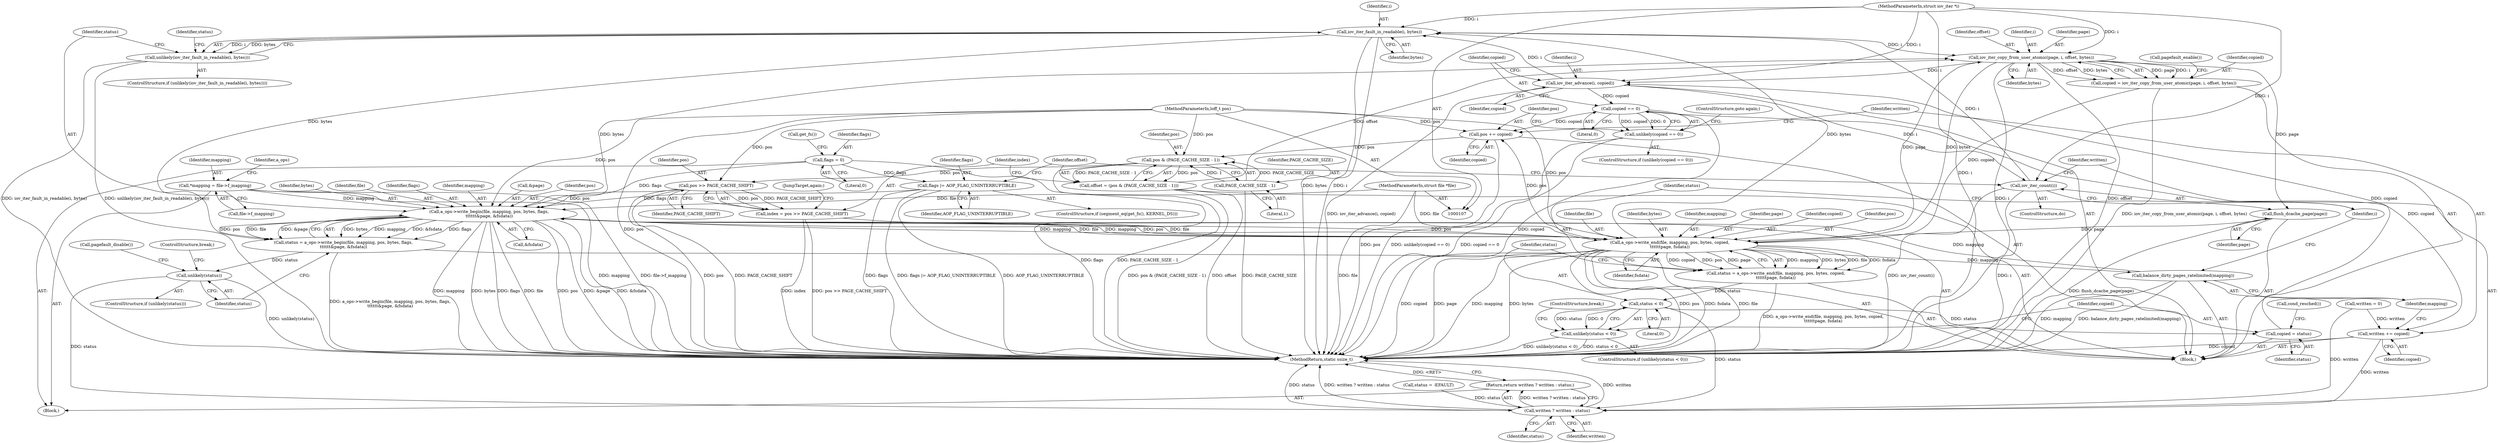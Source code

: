 digraph "0_linux_124d3b7041f9a0ca7c43a6293e1cae4576c32fd5_0@API" {
"1000166" [label="(Call,iov_iter_fault_in_readable(i, bytes))"];
"1000222" [label="(Call,iov_iter_advance(i, copied))"];
"1000194" [label="(Call,iov_iter_copy_from_user_atomic(page, i, offset, bytes))"];
"1000204" [label="(Call,a_ops->write_end(file, mapping, pos, bytes, copied,\n\t\t\t\t\t\tpage, fsdata))"];
"1000177" [label="(Call,a_ops->write_begin(file, mapping, pos, bytes, flags,\n\t\t\t\t\t\t&page, &fsdata))"];
"1000108" [label="(MethodParameterIn,struct file *file)"];
"1000238" [label="(Call,balance_dirty_pages_ratelimited(mapping))"];
"1000113" [label="(Call,*mapping = file->f_mapping)"];
"1000160" [label="(Call,pos >> PAGE_CACHE_SHIFT)"];
"1000153" [label="(Call,pos & (PAGE_CACHE_SIZE - 1))"];
"1000232" [label="(Call,pos += copied)"];
"1000227" [label="(Call,copied == 0)"];
"1000110" [label="(MethodParameterIn,loff_t pos)"];
"1000155" [label="(Call,PAGE_CACHE_SIZE - 1)"];
"1000166" [label="(Call,iov_iter_fault_in_readable(i, bytes))"];
"1000240" [label="(Call,iov_iter_count(i))"];
"1000109" [label="(MethodParameterIn,struct iov_iter *i)"];
"1000140" [label="(Call,flags |= AOP_FLAG_UNINTERRUPTIBLE)"];
"1000133" [label="(Call,flags = 0)"];
"1000192" [label="(Call,copied = iov_iter_copy_from_user_atomic(page, i, offset, bytes))"];
"1000200" [label="(Call,flush_dcache_page(page))"];
"1000151" [label="(Call,offset = (pos & (PAGE_CACHE_SIZE - 1)))"];
"1000218" [label="(Call,copied = status)"];
"1000214" [label="(Call,status < 0)"];
"1000202" [label="(Call,status = a_ops->write_end(file, mapping, pos, bytes, copied,\n\t\t\t\t\t\tpage, fsdata))"];
"1000165" [label="(Call,unlikely(iov_iter_fault_in_readable(i, bytes)))"];
"1000175" [label="(Call,status = a_ops->write_begin(file, mapping, pos, bytes, flags,\n\t\t\t\t\t\t&page, &fsdata))"];
"1000188" [label="(Call,unlikely(status))"];
"1000243" [label="(Call,written ? written : status)"];
"1000242" [label="(Return,return written ? written : status;)"];
"1000213" [label="(Call,unlikely(status < 0))"];
"1000226" [label="(Call,unlikely(copied == 0))"];
"1000158" [label="(Call,index = pos >> PAGE_CACHE_SHIFT)"];
"1000235" [label="(Call,written += copied)"];
"1000222" [label="(Call,iov_iter_advance(i, copied))"];
"1000188" [label="(Call,unlikely(status))"];
"1000240" [label="(Call,iov_iter_count(i))"];
"1000192" [label="(Call,copied = iov_iter_copy_from_user_atomic(page, i, offset, bytes))"];
"1000183" [label="(Call,&page)"];
"1000205" [label="(Identifier,file)"];
"1000219" [label="(Identifier,copied)"];
"1000199" [label="(Call,pagefault_enable())"];
"1000194" [label="(Call,iov_iter_copy_from_user_atomic(page, i, offset, bytes))"];
"1000109" [label="(MethodParameterIn,struct iov_iter *i)"];
"1000235" [label="(Call,written += copied)"];
"1000231" [label="(ControlStructure,goto again;)"];
"1000208" [label="(Identifier,bytes)"];
"1000110" [label="(MethodParameterIn,loff_t pos)"];
"1000133" [label="(Call,flags = 0)"];
"1000134" [label="(Identifier,flags)"];
"1000166" [label="(Call,iov_iter_fault_in_readable(i, bytes))"];
"1000202" [label="(Call,status = a_ops->write_end(file, mapping, pos, bytes, copied,\n\t\t\t\t\t\tpage, fsdata))"];
"1000140" [label="(Call,flags |= AOP_FLAG_UNINTERRUPTIBLE)"];
"1000227" [label="(Call,copied == 0)"];
"1000211" [label="(Identifier,fsdata)"];
"1000143" [label="(ControlStructure,do)"];
"1000232" [label="(Call,pos += copied)"];
"1000180" [label="(Identifier,pos)"];
"1000239" [label="(Identifier,mapping)"];
"1000241" [label="(Identifier,i)"];
"1000151" [label="(Call,offset = (pos & (PAGE_CACHE_SIZE - 1)))"];
"1000200" [label="(Call,flush_dcache_page(page))"];
"1000246" [label="(Identifier,status)"];
"1000113" [label="(Call,*mapping = file->f_mapping)"];
"1000181" [label="(Identifier,bytes)"];
"1000223" [label="(Identifier,i)"];
"1000185" [label="(Call,&fsdata)"];
"1000162" [label="(Identifier,PAGE_CACHE_SHIFT)"];
"1000111" [label="(Block,)"];
"1000135" [label="(Literal,0)"];
"1000217" [label="(ControlStructure,break;)"];
"1000204" [label="(Call,a_ops->write_end(file, mapping, pos, bytes, copied,\n\t\t\t\t\t\tpage, fsdata))"];
"1000108" [label="(MethodParameterIn,struct file *file)"];
"1000165" [label="(Call,unlikely(iov_iter_fault_in_readable(i, bytes)))"];
"1000215" [label="(Identifier,status)"];
"1000164" [label="(ControlStructure,if (unlikely(iov_iter_fault_in_readable(i, bytes))))"];
"1000171" [label="(Identifier,status)"];
"1000163" [label="(JumpTarget,again:)"];
"1000243" [label="(Call,written ? written : status)"];
"1000177" [label="(Call,a_ops->write_begin(file, mapping, pos, bytes, flags,\n\t\t\t\t\t\t&page, &fsdata))"];
"1000216" [label="(Literal,0)"];
"1000242" [label="(Return,return written ? written : status;)"];
"1000244" [label="(Identifier,written)"];
"1000233" [label="(Identifier,pos)"];
"1000168" [label="(Identifier,bytes)"];
"1000238" [label="(Call,balance_dirty_pages_ratelimited(mapping))"];
"1000190" [label="(ControlStructure,break;)"];
"1000170" [label="(Call,status = -EFAULT)"];
"1000158" [label="(Call,index = pos >> PAGE_CACHE_SHIFT)"];
"1000144" [label="(Block,)"];
"1000129" [label="(Call,written = 0)"];
"1000114" [label="(Identifier,mapping)"];
"1000193" [label="(Identifier,copied)"];
"1000178" [label="(Identifier,file)"];
"1000138" [label="(Call,get_fs())"];
"1000142" [label="(Identifier,AOP_FLAG_UNINTERRUPTIBLE)"];
"1000226" [label="(Call,unlikely(copied == 0))"];
"1000206" [label="(Identifier,mapping)"];
"1000115" [label="(Call,file->f_mapping)"];
"1000176" [label="(Identifier,status)"];
"1000210" [label="(Identifier,page)"];
"1000236" [label="(Identifier,written)"];
"1000203" [label="(Identifier,status)"];
"1000120" [label="(Identifier,a_ops)"];
"1000161" [label="(Identifier,pos)"];
"1000201" [label="(Identifier,page)"];
"1000167" [label="(Identifier,i)"];
"1000220" [label="(Identifier,status)"];
"1000245" [label="(Identifier,written)"];
"1000153" [label="(Call,pos & (PAGE_CACHE_SIZE - 1))"];
"1000197" [label="(Identifier,offset)"];
"1000209" [label="(Identifier,copied)"];
"1000157" [label="(Literal,1)"];
"1000234" [label="(Identifier,copied)"];
"1000136" [label="(ControlStructure,if (segment_eq(get_fs(), KERNEL_DS)))"];
"1000155" [label="(Call,PAGE_CACHE_SIZE - 1)"];
"1000187" [label="(ControlStructure,if (unlikely(status)))"];
"1000212" [label="(ControlStructure,if (unlikely(status < 0)))"];
"1000159" [label="(Identifier,index)"];
"1000218" [label="(Call,copied = status)"];
"1000207" [label="(Identifier,pos)"];
"1000221" [label="(Call,cond_resched())"];
"1000214" [label="(Call,status < 0)"];
"1000229" [label="(Literal,0)"];
"1000228" [label="(Identifier,copied)"];
"1000237" [label="(Identifier,copied)"];
"1000196" [label="(Identifier,i)"];
"1000152" [label="(Identifier,offset)"];
"1000189" [label="(Identifier,status)"];
"1000225" [label="(ControlStructure,if (unlikely(copied == 0)))"];
"1000195" [label="(Identifier,page)"];
"1000141" [label="(Identifier,flags)"];
"1000247" [label="(MethodReturn,static ssize_t)"];
"1000182" [label="(Identifier,flags)"];
"1000156" [label="(Identifier,PAGE_CACHE_SIZE)"];
"1000224" [label="(Identifier,copied)"];
"1000198" [label="(Identifier,bytes)"];
"1000191" [label="(Call,pagefault_disable())"];
"1000179" [label="(Identifier,mapping)"];
"1000160" [label="(Call,pos >> PAGE_CACHE_SHIFT)"];
"1000175" [label="(Call,status = a_ops->write_begin(file, mapping, pos, bytes, flags,\n\t\t\t\t\t\t&page, &fsdata))"];
"1000213" [label="(Call,unlikely(status < 0))"];
"1000154" [label="(Identifier,pos)"];
"1000166" -> "1000165"  [label="AST: "];
"1000166" -> "1000168"  [label="CFG: "];
"1000167" -> "1000166"  [label="AST: "];
"1000168" -> "1000166"  [label="AST: "];
"1000165" -> "1000166"  [label="CFG: "];
"1000166" -> "1000247"  [label="DDG: bytes"];
"1000166" -> "1000247"  [label="DDG: i"];
"1000166" -> "1000165"  [label="DDG: i"];
"1000166" -> "1000165"  [label="DDG: bytes"];
"1000222" -> "1000166"  [label="DDG: i"];
"1000240" -> "1000166"  [label="DDG: i"];
"1000109" -> "1000166"  [label="DDG: i"];
"1000204" -> "1000166"  [label="DDG: bytes"];
"1000166" -> "1000177"  [label="DDG: bytes"];
"1000166" -> "1000194"  [label="DDG: i"];
"1000222" -> "1000144"  [label="AST: "];
"1000222" -> "1000224"  [label="CFG: "];
"1000223" -> "1000222"  [label="AST: "];
"1000224" -> "1000222"  [label="AST: "];
"1000228" -> "1000222"  [label="CFG: "];
"1000222" -> "1000247"  [label="DDG: iov_iter_advance(i, copied)"];
"1000194" -> "1000222"  [label="DDG: i"];
"1000109" -> "1000222"  [label="DDG: i"];
"1000218" -> "1000222"  [label="DDG: copied"];
"1000222" -> "1000227"  [label="DDG: copied"];
"1000222" -> "1000240"  [label="DDG: i"];
"1000194" -> "1000192"  [label="AST: "];
"1000194" -> "1000198"  [label="CFG: "];
"1000195" -> "1000194"  [label="AST: "];
"1000196" -> "1000194"  [label="AST: "];
"1000197" -> "1000194"  [label="AST: "];
"1000198" -> "1000194"  [label="AST: "];
"1000192" -> "1000194"  [label="CFG: "];
"1000194" -> "1000247"  [label="DDG: offset"];
"1000194" -> "1000247"  [label="DDG: i"];
"1000194" -> "1000192"  [label="DDG: page"];
"1000194" -> "1000192"  [label="DDG: i"];
"1000194" -> "1000192"  [label="DDG: offset"];
"1000194" -> "1000192"  [label="DDG: bytes"];
"1000204" -> "1000194"  [label="DDG: page"];
"1000109" -> "1000194"  [label="DDG: i"];
"1000151" -> "1000194"  [label="DDG: offset"];
"1000177" -> "1000194"  [label="DDG: bytes"];
"1000194" -> "1000200"  [label="DDG: page"];
"1000194" -> "1000204"  [label="DDG: bytes"];
"1000204" -> "1000202"  [label="AST: "];
"1000204" -> "1000211"  [label="CFG: "];
"1000205" -> "1000204"  [label="AST: "];
"1000206" -> "1000204"  [label="AST: "];
"1000207" -> "1000204"  [label="AST: "];
"1000208" -> "1000204"  [label="AST: "];
"1000209" -> "1000204"  [label="AST: "];
"1000210" -> "1000204"  [label="AST: "];
"1000211" -> "1000204"  [label="AST: "];
"1000202" -> "1000204"  [label="CFG: "];
"1000204" -> "1000247"  [label="DDG: copied"];
"1000204" -> "1000247"  [label="DDG: page"];
"1000204" -> "1000247"  [label="DDG: mapping"];
"1000204" -> "1000247"  [label="DDG: bytes"];
"1000204" -> "1000247"  [label="DDG: pos"];
"1000204" -> "1000247"  [label="DDG: fsdata"];
"1000204" -> "1000247"  [label="DDG: file"];
"1000204" -> "1000177"  [label="DDG: file"];
"1000204" -> "1000177"  [label="DDG: mapping"];
"1000204" -> "1000177"  [label="DDG: pos"];
"1000204" -> "1000202"  [label="DDG: mapping"];
"1000204" -> "1000202"  [label="DDG: bytes"];
"1000204" -> "1000202"  [label="DDG: file"];
"1000204" -> "1000202"  [label="DDG: fsdata"];
"1000204" -> "1000202"  [label="DDG: copied"];
"1000204" -> "1000202"  [label="DDG: pos"];
"1000204" -> "1000202"  [label="DDG: page"];
"1000177" -> "1000204"  [label="DDG: file"];
"1000177" -> "1000204"  [label="DDG: mapping"];
"1000177" -> "1000204"  [label="DDG: pos"];
"1000108" -> "1000204"  [label="DDG: file"];
"1000110" -> "1000204"  [label="DDG: pos"];
"1000192" -> "1000204"  [label="DDG: copied"];
"1000200" -> "1000204"  [label="DDG: page"];
"1000204" -> "1000232"  [label="DDG: pos"];
"1000204" -> "1000238"  [label="DDG: mapping"];
"1000177" -> "1000175"  [label="AST: "];
"1000177" -> "1000185"  [label="CFG: "];
"1000178" -> "1000177"  [label="AST: "];
"1000179" -> "1000177"  [label="AST: "];
"1000180" -> "1000177"  [label="AST: "];
"1000181" -> "1000177"  [label="AST: "];
"1000182" -> "1000177"  [label="AST: "];
"1000183" -> "1000177"  [label="AST: "];
"1000185" -> "1000177"  [label="AST: "];
"1000175" -> "1000177"  [label="CFG: "];
"1000177" -> "1000247"  [label="DDG: &fsdata"];
"1000177" -> "1000247"  [label="DDG: mapping"];
"1000177" -> "1000247"  [label="DDG: bytes"];
"1000177" -> "1000247"  [label="DDG: flags"];
"1000177" -> "1000247"  [label="DDG: file"];
"1000177" -> "1000247"  [label="DDG: pos"];
"1000177" -> "1000247"  [label="DDG: &page"];
"1000177" -> "1000175"  [label="DDG: bytes"];
"1000177" -> "1000175"  [label="DDG: mapping"];
"1000177" -> "1000175"  [label="DDG: &fsdata"];
"1000177" -> "1000175"  [label="DDG: flags"];
"1000177" -> "1000175"  [label="DDG: pos"];
"1000177" -> "1000175"  [label="DDG: file"];
"1000177" -> "1000175"  [label="DDG: &page"];
"1000108" -> "1000177"  [label="DDG: file"];
"1000238" -> "1000177"  [label="DDG: mapping"];
"1000113" -> "1000177"  [label="DDG: mapping"];
"1000160" -> "1000177"  [label="DDG: pos"];
"1000110" -> "1000177"  [label="DDG: pos"];
"1000140" -> "1000177"  [label="DDG: flags"];
"1000133" -> "1000177"  [label="DDG: flags"];
"1000108" -> "1000107"  [label="AST: "];
"1000108" -> "1000247"  [label="DDG: file"];
"1000238" -> "1000144"  [label="AST: "];
"1000238" -> "1000239"  [label="CFG: "];
"1000239" -> "1000238"  [label="AST: "];
"1000241" -> "1000238"  [label="CFG: "];
"1000238" -> "1000247"  [label="DDG: mapping"];
"1000238" -> "1000247"  [label="DDG: balance_dirty_pages_ratelimited(mapping)"];
"1000113" -> "1000111"  [label="AST: "];
"1000113" -> "1000115"  [label="CFG: "];
"1000114" -> "1000113"  [label="AST: "];
"1000115" -> "1000113"  [label="AST: "];
"1000120" -> "1000113"  [label="CFG: "];
"1000113" -> "1000247"  [label="DDG: mapping"];
"1000113" -> "1000247"  [label="DDG: file->f_mapping"];
"1000160" -> "1000158"  [label="AST: "];
"1000160" -> "1000162"  [label="CFG: "];
"1000161" -> "1000160"  [label="AST: "];
"1000162" -> "1000160"  [label="AST: "];
"1000158" -> "1000160"  [label="CFG: "];
"1000160" -> "1000247"  [label="DDG: PAGE_CACHE_SHIFT"];
"1000160" -> "1000247"  [label="DDG: pos"];
"1000160" -> "1000158"  [label="DDG: pos"];
"1000160" -> "1000158"  [label="DDG: PAGE_CACHE_SHIFT"];
"1000153" -> "1000160"  [label="DDG: pos"];
"1000110" -> "1000160"  [label="DDG: pos"];
"1000153" -> "1000151"  [label="AST: "];
"1000153" -> "1000155"  [label="CFG: "];
"1000154" -> "1000153"  [label="AST: "];
"1000155" -> "1000153"  [label="AST: "];
"1000151" -> "1000153"  [label="CFG: "];
"1000153" -> "1000247"  [label="DDG: PAGE_CACHE_SIZE - 1"];
"1000153" -> "1000151"  [label="DDG: pos"];
"1000153" -> "1000151"  [label="DDG: PAGE_CACHE_SIZE - 1"];
"1000232" -> "1000153"  [label="DDG: pos"];
"1000110" -> "1000153"  [label="DDG: pos"];
"1000155" -> "1000153"  [label="DDG: PAGE_CACHE_SIZE"];
"1000155" -> "1000153"  [label="DDG: 1"];
"1000232" -> "1000144"  [label="AST: "];
"1000232" -> "1000234"  [label="CFG: "];
"1000233" -> "1000232"  [label="AST: "];
"1000234" -> "1000232"  [label="AST: "];
"1000236" -> "1000232"  [label="CFG: "];
"1000232" -> "1000247"  [label="DDG: pos"];
"1000227" -> "1000232"  [label="DDG: copied"];
"1000110" -> "1000232"  [label="DDG: pos"];
"1000227" -> "1000226"  [label="AST: "];
"1000227" -> "1000229"  [label="CFG: "];
"1000228" -> "1000227"  [label="AST: "];
"1000229" -> "1000227"  [label="AST: "];
"1000226" -> "1000227"  [label="CFG: "];
"1000227" -> "1000247"  [label="DDG: copied"];
"1000227" -> "1000226"  [label="DDG: copied"];
"1000227" -> "1000226"  [label="DDG: 0"];
"1000227" -> "1000235"  [label="DDG: copied"];
"1000110" -> "1000107"  [label="AST: "];
"1000110" -> "1000247"  [label="DDG: pos"];
"1000155" -> "1000157"  [label="CFG: "];
"1000156" -> "1000155"  [label="AST: "];
"1000157" -> "1000155"  [label="AST: "];
"1000155" -> "1000247"  [label="DDG: PAGE_CACHE_SIZE"];
"1000240" -> "1000143"  [label="AST: "];
"1000240" -> "1000241"  [label="CFG: "];
"1000241" -> "1000240"  [label="AST: "];
"1000152" -> "1000240"  [label="CFG: "];
"1000244" -> "1000240"  [label="CFG: "];
"1000240" -> "1000247"  [label="DDG: iov_iter_count(i)"];
"1000240" -> "1000247"  [label="DDG: i"];
"1000109" -> "1000240"  [label="DDG: i"];
"1000109" -> "1000107"  [label="AST: "];
"1000109" -> "1000247"  [label="DDG: i"];
"1000140" -> "1000136"  [label="AST: "];
"1000140" -> "1000142"  [label="CFG: "];
"1000141" -> "1000140"  [label="AST: "];
"1000142" -> "1000140"  [label="AST: "];
"1000152" -> "1000140"  [label="CFG: "];
"1000140" -> "1000247"  [label="DDG: AOP_FLAG_UNINTERRUPTIBLE"];
"1000140" -> "1000247"  [label="DDG: flags"];
"1000140" -> "1000247"  [label="DDG: flags |= AOP_FLAG_UNINTERRUPTIBLE"];
"1000133" -> "1000140"  [label="DDG: flags"];
"1000133" -> "1000111"  [label="AST: "];
"1000133" -> "1000135"  [label="CFG: "];
"1000134" -> "1000133"  [label="AST: "];
"1000135" -> "1000133"  [label="AST: "];
"1000138" -> "1000133"  [label="CFG: "];
"1000133" -> "1000247"  [label="DDG: flags"];
"1000192" -> "1000144"  [label="AST: "];
"1000193" -> "1000192"  [label="AST: "];
"1000199" -> "1000192"  [label="CFG: "];
"1000192" -> "1000247"  [label="DDG: iov_iter_copy_from_user_atomic(page, i, offset, bytes)"];
"1000200" -> "1000144"  [label="AST: "];
"1000200" -> "1000201"  [label="CFG: "];
"1000201" -> "1000200"  [label="AST: "];
"1000203" -> "1000200"  [label="CFG: "];
"1000200" -> "1000247"  [label="DDG: flush_dcache_page(page)"];
"1000151" -> "1000144"  [label="AST: "];
"1000152" -> "1000151"  [label="AST: "];
"1000159" -> "1000151"  [label="CFG: "];
"1000151" -> "1000247"  [label="DDG: offset"];
"1000151" -> "1000247"  [label="DDG: pos & (PAGE_CACHE_SIZE - 1)"];
"1000218" -> "1000144"  [label="AST: "];
"1000218" -> "1000220"  [label="CFG: "];
"1000219" -> "1000218"  [label="AST: "];
"1000220" -> "1000218"  [label="AST: "];
"1000221" -> "1000218"  [label="CFG: "];
"1000214" -> "1000218"  [label="DDG: status"];
"1000214" -> "1000213"  [label="AST: "];
"1000214" -> "1000216"  [label="CFG: "];
"1000215" -> "1000214"  [label="AST: "];
"1000216" -> "1000214"  [label="AST: "];
"1000213" -> "1000214"  [label="CFG: "];
"1000214" -> "1000213"  [label="DDG: status"];
"1000214" -> "1000213"  [label="DDG: 0"];
"1000202" -> "1000214"  [label="DDG: status"];
"1000214" -> "1000243"  [label="DDG: status"];
"1000202" -> "1000144"  [label="AST: "];
"1000203" -> "1000202"  [label="AST: "];
"1000215" -> "1000202"  [label="CFG: "];
"1000202" -> "1000247"  [label="DDG: a_ops->write_end(file, mapping, pos, bytes, copied,\n\t\t\t\t\t\tpage, fsdata)"];
"1000165" -> "1000164"  [label="AST: "];
"1000171" -> "1000165"  [label="CFG: "];
"1000176" -> "1000165"  [label="CFG: "];
"1000165" -> "1000247"  [label="DDG: iov_iter_fault_in_readable(i, bytes)"];
"1000165" -> "1000247"  [label="DDG: unlikely(iov_iter_fault_in_readable(i, bytes))"];
"1000175" -> "1000144"  [label="AST: "];
"1000176" -> "1000175"  [label="AST: "];
"1000189" -> "1000175"  [label="CFG: "];
"1000175" -> "1000247"  [label="DDG: a_ops->write_begin(file, mapping, pos, bytes, flags,\n\t\t\t\t\t\t&page, &fsdata)"];
"1000175" -> "1000188"  [label="DDG: status"];
"1000188" -> "1000187"  [label="AST: "];
"1000188" -> "1000189"  [label="CFG: "];
"1000189" -> "1000188"  [label="AST: "];
"1000190" -> "1000188"  [label="CFG: "];
"1000191" -> "1000188"  [label="CFG: "];
"1000188" -> "1000247"  [label="DDG: unlikely(status)"];
"1000188" -> "1000243"  [label="DDG: status"];
"1000243" -> "1000242"  [label="AST: "];
"1000243" -> "1000245"  [label="CFG: "];
"1000243" -> "1000246"  [label="CFG: "];
"1000244" -> "1000243"  [label="AST: "];
"1000245" -> "1000243"  [label="AST: "];
"1000246" -> "1000243"  [label="AST: "];
"1000242" -> "1000243"  [label="CFG: "];
"1000243" -> "1000247"  [label="DDG: written"];
"1000243" -> "1000247"  [label="DDG: status"];
"1000243" -> "1000247"  [label="DDG: written ? written : status"];
"1000243" -> "1000242"  [label="DDG: written ? written : status"];
"1000129" -> "1000243"  [label="DDG: written"];
"1000235" -> "1000243"  [label="DDG: written"];
"1000170" -> "1000243"  [label="DDG: status"];
"1000242" -> "1000111"  [label="AST: "];
"1000247" -> "1000242"  [label="CFG: "];
"1000242" -> "1000247"  [label="DDG: <RET>"];
"1000213" -> "1000212"  [label="AST: "];
"1000217" -> "1000213"  [label="CFG: "];
"1000219" -> "1000213"  [label="CFG: "];
"1000213" -> "1000247"  [label="DDG: status < 0"];
"1000213" -> "1000247"  [label="DDG: unlikely(status < 0)"];
"1000226" -> "1000225"  [label="AST: "];
"1000231" -> "1000226"  [label="CFG: "];
"1000233" -> "1000226"  [label="CFG: "];
"1000226" -> "1000247"  [label="DDG: unlikely(copied == 0)"];
"1000226" -> "1000247"  [label="DDG: copied == 0"];
"1000158" -> "1000144"  [label="AST: "];
"1000159" -> "1000158"  [label="AST: "];
"1000163" -> "1000158"  [label="CFG: "];
"1000158" -> "1000247"  [label="DDG: index"];
"1000158" -> "1000247"  [label="DDG: pos >> PAGE_CACHE_SHIFT"];
"1000235" -> "1000144"  [label="AST: "];
"1000235" -> "1000237"  [label="CFG: "];
"1000236" -> "1000235"  [label="AST: "];
"1000237" -> "1000235"  [label="AST: "];
"1000239" -> "1000235"  [label="CFG: "];
"1000235" -> "1000247"  [label="DDG: copied"];
"1000129" -> "1000235"  [label="DDG: written"];
}
